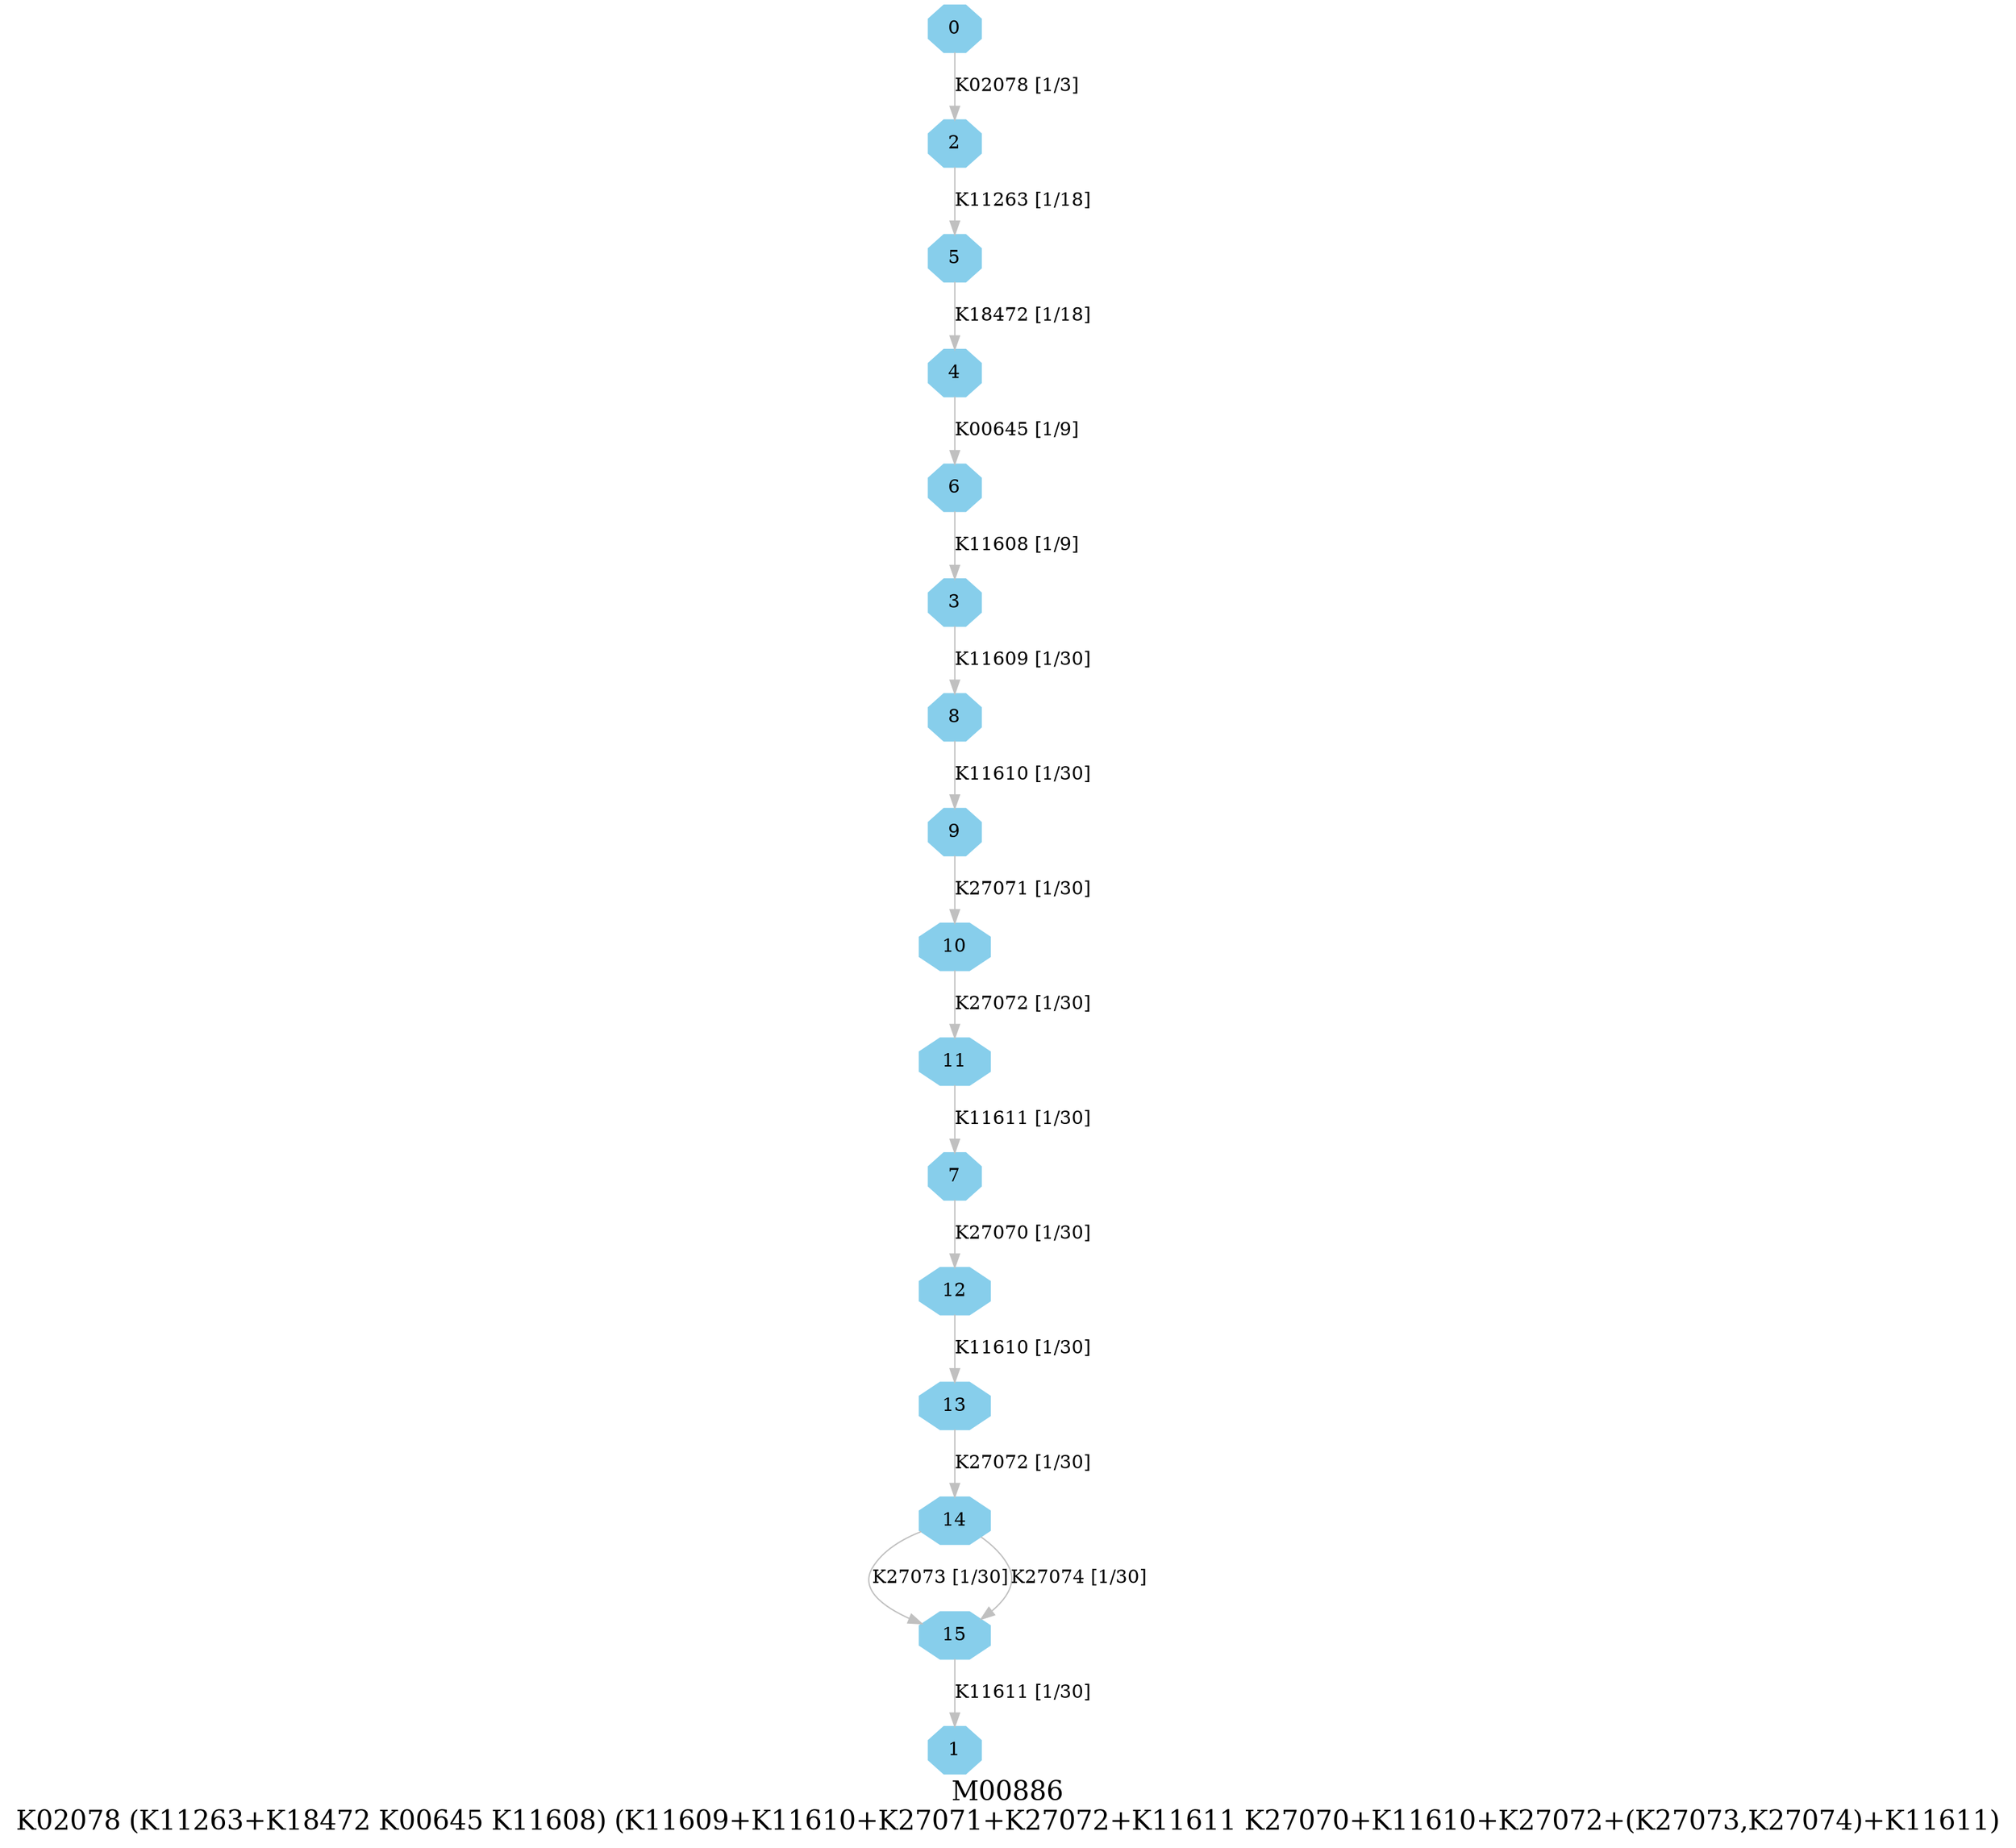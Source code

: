 digraph G {
graph [label="M00886
K02078 (K11263+K18472 K00645 K11608) (K11609+K11610+K27071+K27072+K11611 K27070+K11610+K27072+(K27073,K27074)+K11611)",fontsize=20];
node [shape=box,style=filled];
edge [len=3,color=grey];
{node [width=.3,height=.3,shape=octagon,style=filled,color=skyblue] 0 1 2 3 4 5 6 7 8 9 10 11 12 13 14 15 }
0 -> 2 [label="K02078 [1/3]"];
2 -> 5 [label="K11263 [1/18]"];
3 -> 8 [label="K11609 [1/30]"];
4 -> 6 [label="K00645 [1/9]"];
5 -> 4 [label="K18472 [1/18]"];
6 -> 3 [label="K11608 [1/9]"];
7 -> 12 [label="K27070 [1/30]"];
8 -> 9 [label="K11610 [1/30]"];
9 -> 10 [label="K27071 [1/30]"];
10 -> 11 [label="K27072 [1/30]"];
11 -> 7 [label="K11611 [1/30]"];
12 -> 13 [label="K11610 [1/30]"];
13 -> 14 [label="K27072 [1/30]"];
14 -> 15 [label="K27073 [1/30]"];
14 -> 15 [label="K27074 [1/30]"];
15 -> 1 [label="K11611 [1/30]"];
}